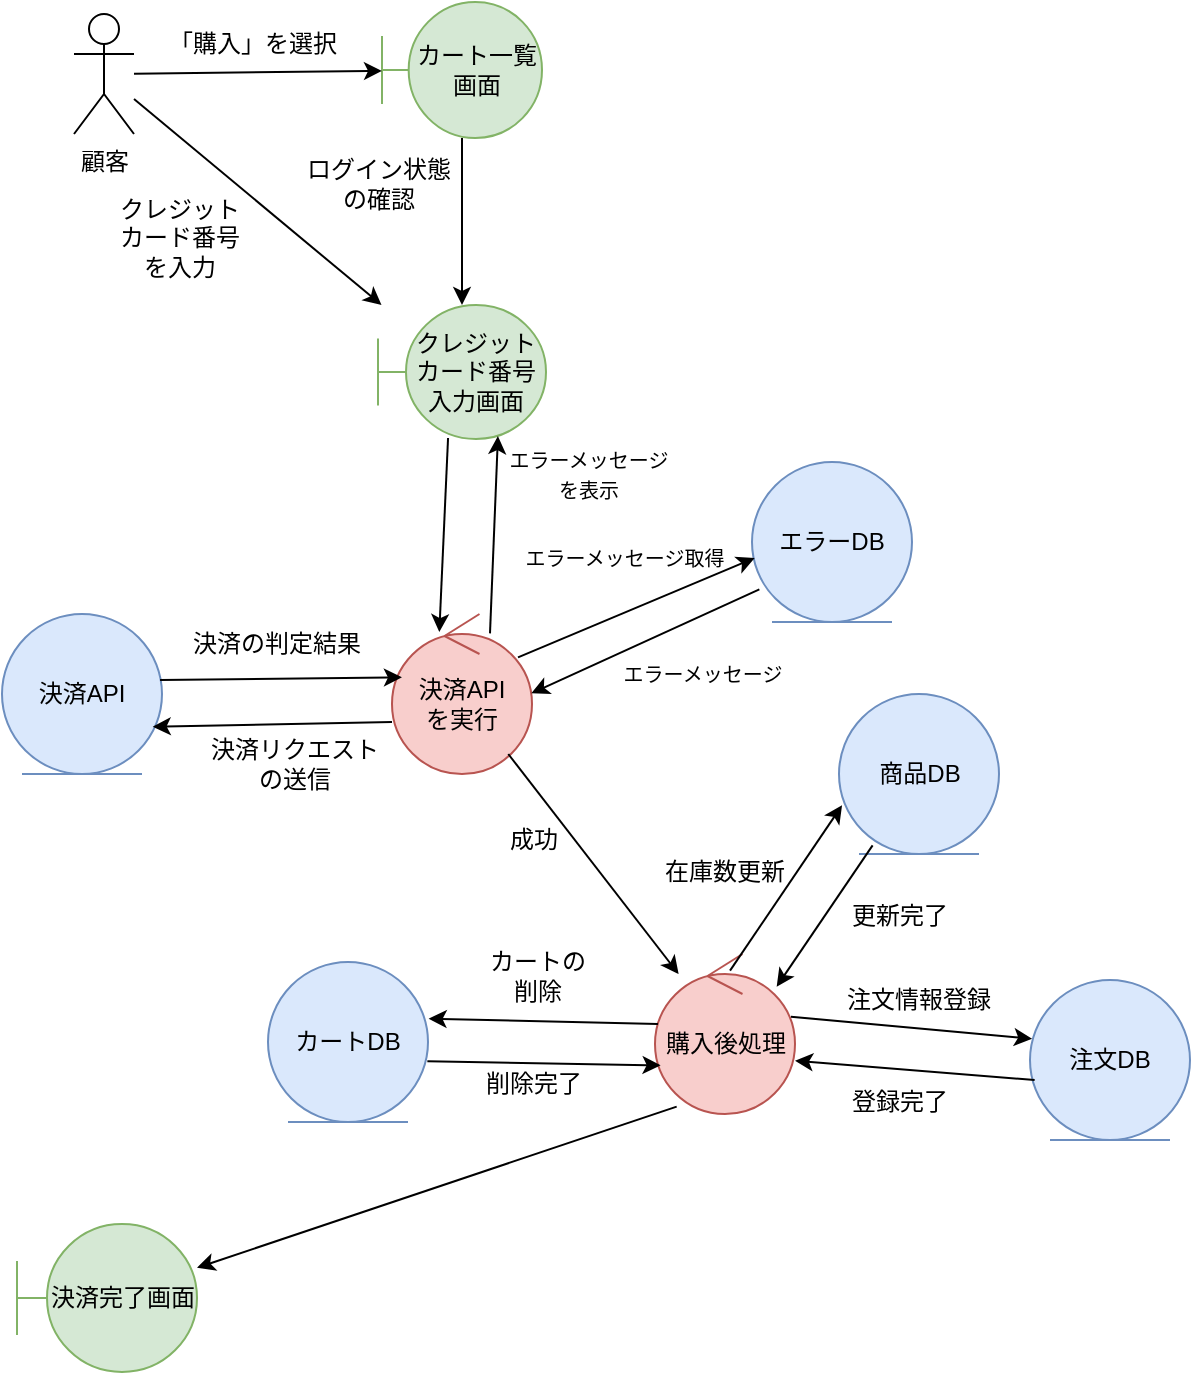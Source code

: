 <mxfile version="28.1.2">
  <diagram name="ページ1" id="lOJqmfj-AF2IGyaFZty9">
    <mxGraphModel dx="786" dy="516" grid="0" gridSize="10" guides="1" tooltips="1" connect="1" arrows="1" fold="1" page="1" pageScale="1" pageWidth="827" pageHeight="1169" background="#ffffff" math="0" shadow="0">
      <root>
        <mxCell id="0" />
        <mxCell id="1" parent="0" />
        <mxCell id="XFLWg0oDXKJBOEz6R7yy-1" value="顧客" style="shape=umlActor;verticalLabelPosition=bottom;verticalAlign=top;html=1;outlineConnect=0;" parent="1" vertex="1">
          <mxGeometry x="71" y="61" width="30" height="60" as="geometry" />
        </mxCell>
        <mxCell id="XFLWg0oDXKJBOEz6R7yy-2" value="カート一覧画面" style="shape=umlBoundary;whiteSpace=wrap;html=1;fillColor=#d5e8d4;strokeColor=#82b366;" parent="1" vertex="1">
          <mxGeometry x="225" y="55" width="80" height="68" as="geometry" />
        </mxCell>
        <mxCell id="XFLWg0oDXKJBOEz6R7yy-3" value="" style="endArrow=classic;html=1;rounded=0;" parent="1" source="XFLWg0oDXKJBOEz6R7yy-1" target="XFLWg0oDXKJBOEz6R7yy-2" edge="1">
          <mxGeometry width="50" height="50" relative="1" as="geometry">
            <mxPoint x="373" y="288" as="sourcePoint" />
            <mxPoint x="423" y="238" as="targetPoint" />
          </mxGeometry>
        </mxCell>
        <mxCell id="XFLWg0oDXKJBOEz6R7yy-8" value="「購入」を選択" style="text;html=1;align=center;verticalAlign=middle;whiteSpace=wrap;rounded=0;" parent="1" vertex="1">
          <mxGeometry x="115" y="61" width="91" height="30" as="geometry" />
        </mxCell>
        <mxCell id="XFLWg0oDXKJBOEz6R7yy-13" value="クレジットカード番号入力画面" style="shape=umlBoundary;whiteSpace=wrap;html=1;fillColor=#d5e8d4;strokeColor=#82b366;" parent="1" vertex="1">
          <mxGeometry x="223" y="206.5" width="84" height="67" as="geometry" />
        </mxCell>
        <mxCell id="XFLWg0oDXKJBOEz6R7yy-15" value="" style="endArrow=classic;html=1;rounded=0;" parent="1" source="XFLWg0oDXKJBOEz6R7yy-1" target="XFLWg0oDXKJBOEz6R7yy-13" edge="1">
          <mxGeometry width="50" height="50" relative="1" as="geometry">
            <mxPoint x="373" y="288" as="sourcePoint" />
            <mxPoint x="423" y="238" as="targetPoint" />
          </mxGeometry>
        </mxCell>
        <mxCell id="XFLWg0oDXKJBOEz6R7yy-22" value="クレジットカード番号を入力&lt;div&gt;&lt;br&gt;&lt;/div&gt;" style="text;html=1;align=center;verticalAlign=middle;whiteSpace=wrap;rounded=0;" parent="1" vertex="1">
          <mxGeometry x="89" y="168" width="70" height="24" as="geometry" />
        </mxCell>
        <mxCell id="XFLWg0oDXKJBOEz6R7yy-25" value="決済完了画面" style="shape=umlBoundary;whiteSpace=wrap;html=1;fillColor=#d5e8d4;strokeColor=#82b366;" parent="1" vertex="1">
          <mxGeometry x="42.5" y="666" width="90" height="74" as="geometry" />
        </mxCell>
        <mxCell id="R0NO8YylpcySPE67eW28-7" value="" style="endArrow=classic;html=1;rounded=0;" edge="1" parent="1" source="XFLWg0oDXKJBOEz6R7yy-2" target="XFLWg0oDXKJBOEz6R7yy-13">
          <mxGeometry width="50" height="50" relative="1" as="geometry">
            <mxPoint x="379" y="195" as="sourcePoint" />
            <mxPoint x="429" y="145" as="targetPoint" />
          </mxGeometry>
        </mxCell>
        <mxCell id="R0NO8YylpcySPE67eW28-8" value="ログイン状態の確認" style="text;html=1;align=center;verticalAlign=middle;whiteSpace=wrap;rounded=0;" vertex="1" parent="1">
          <mxGeometry x="185" y="131" width="77" height="30" as="geometry" />
        </mxCell>
        <mxCell id="R0NO8YylpcySPE67eW28-12" value="エラーDB" style="ellipse;shape=umlEntity;whiteSpace=wrap;html=1;fillColor=#dae8fc;strokeColor=#6c8ebf;" vertex="1" parent="1">
          <mxGeometry x="410" y="285" width="80" height="80" as="geometry" />
        </mxCell>
        <mxCell id="R0NO8YylpcySPE67eW28-13" value="カートDB" style="ellipse;shape=umlEntity;whiteSpace=wrap;html=1;fillColor=#dae8fc;strokeColor=#6c8ebf;" vertex="1" parent="1">
          <mxGeometry x="168" y="535" width="80" height="80" as="geometry" />
        </mxCell>
        <mxCell id="R0NO8YylpcySPE67eW28-14" value="注文DB" style="ellipse;shape=umlEntity;whiteSpace=wrap;html=1;fillColor=#dae8fc;strokeColor=#6c8ebf;" vertex="1" parent="1">
          <mxGeometry x="549" y="544" width="80" height="80" as="geometry" />
        </mxCell>
        <mxCell id="R0NO8YylpcySPE67eW28-15" value="商品DB" style="ellipse;shape=umlEntity;whiteSpace=wrap;html=1;fillColor=#dae8fc;strokeColor=#6c8ebf;" vertex="1" parent="1">
          <mxGeometry x="453.5" y="401" width="80" height="80" as="geometry" />
        </mxCell>
        <mxCell id="R0NO8YylpcySPE67eW28-19" value="&lt;font style=&quot;font-size: 10px;&quot;&gt;エラーメッセージを表示&lt;/font&gt;" style="text;html=1;align=center;verticalAlign=middle;whiteSpace=wrap;rounded=0;fillColor=default;" vertex="1" parent="1">
          <mxGeometry x="286" y="285" width="85" height="12" as="geometry" />
        </mxCell>
        <mxCell id="R0NO8YylpcySPE67eW28-26" value="購入後処理" style="ellipse;shape=umlControl;whiteSpace=wrap;html=1;fillColor=#f8cecc;strokeColor=#b85450;" vertex="1" parent="1">
          <mxGeometry x="361.5" y="531" width="70" height="80" as="geometry" />
        </mxCell>
        <mxCell id="R0NO8YylpcySPE67eW28-33" value="決済API" style="ellipse;shape=umlEntity;whiteSpace=wrap;html=1;fillColor=#dae8fc;strokeColor=#6c8ebf;" vertex="1" parent="1">
          <mxGeometry x="35" y="361" width="80" height="80" as="geometry" />
        </mxCell>
        <mxCell id="R0NO8YylpcySPE67eW28-35" value="決済API&lt;div&gt;を実行&lt;/div&gt;" style="ellipse;shape=umlControl;whiteSpace=wrap;html=1;fillColor=#f8cecc;strokeColor=#b85450;" vertex="1" parent="1">
          <mxGeometry x="230" y="361" width="70" height="80" as="geometry" />
        </mxCell>
        <mxCell id="R0NO8YylpcySPE67eW28-39" value="" style="endArrow=classic;html=1;rounded=0;exitX=0;exitY=0.675;exitDx=0;exitDy=0;exitPerimeter=0;entryX=0.942;entryY=0.704;entryDx=0;entryDy=0;entryPerimeter=0;" edge="1" parent="1" source="R0NO8YylpcySPE67eW28-35" target="R0NO8YylpcySPE67eW28-33">
          <mxGeometry width="50" height="50" relative="1" as="geometry">
            <mxPoint x="221" y="418" as="sourcePoint" />
            <mxPoint x="125" y="422" as="targetPoint" />
          </mxGeometry>
        </mxCell>
        <mxCell id="R0NO8YylpcySPE67eW28-40" value="" style="endArrow=classic;html=1;rounded=0;exitX=0.988;exitY=0.413;exitDx=0;exitDy=0;exitPerimeter=0;entryX=0.071;entryY=0.396;entryDx=0;entryDy=0;entryPerimeter=0;" edge="1" parent="1" source="R0NO8YylpcySPE67eW28-33" target="R0NO8YylpcySPE67eW28-35">
          <mxGeometry width="50" height="50" relative="1" as="geometry">
            <mxPoint x="118" y="392" as="sourcePoint" />
            <mxPoint x="230" y="392" as="targetPoint" />
          </mxGeometry>
        </mxCell>
        <mxCell id="R0NO8YylpcySPE67eW28-42" value="決済リクエストの送信" style="text;html=1;align=center;verticalAlign=middle;whiteSpace=wrap;rounded=0;" vertex="1" parent="1">
          <mxGeometry x="138" y="421" width="87" height="30" as="geometry" />
        </mxCell>
        <mxCell id="R0NO8YylpcySPE67eW28-43" value="決済の判定結果" style="text;html=1;align=center;verticalAlign=middle;whiteSpace=wrap;rounded=0;" vertex="1" parent="1">
          <mxGeometry x="126" y="361" width="93" height="30" as="geometry" />
        </mxCell>
        <mxCell id="R0NO8YylpcySPE67eW28-48" value="" style="endArrow=classic;html=1;rounded=0;exitX=0.9;exitY=0.271;exitDx=0;exitDy=0;exitPerimeter=0;entryX=0.017;entryY=0.6;entryDx=0;entryDy=0;entryPerimeter=0;" edge="1" parent="1" source="R0NO8YylpcySPE67eW28-35" target="R0NO8YylpcySPE67eW28-12">
          <mxGeometry width="50" height="50" relative="1" as="geometry">
            <mxPoint x="443" y="302.68" as="sourcePoint" />
            <mxPoint x="512" y="206" as="targetPoint" />
          </mxGeometry>
        </mxCell>
        <mxCell id="R0NO8YylpcySPE67eW28-49" value="" style="endArrow=classic;html=1;rounded=0;exitX=0.046;exitY=0.796;exitDx=0;exitDy=0;exitPerimeter=0;entryX=0.995;entryY=0.496;entryDx=0;entryDy=0;entryPerimeter=0;" edge="1" parent="1" source="R0NO8YylpcySPE67eW28-12" target="R0NO8YylpcySPE67eW28-35">
          <mxGeometry width="50" height="50" relative="1" as="geometry">
            <mxPoint x="533" y="257" as="sourcePoint" />
            <mxPoint x="454" y="319" as="targetPoint" />
          </mxGeometry>
        </mxCell>
        <mxCell id="R0NO8YylpcySPE67eW28-51" value="&lt;font style=&quot;font-size: 10px;&quot;&gt;エラーメッセージ取得&lt;/font&gt;" style="text;html=1;align=center;verticalAlign=middle;whiteSpace=wrap;rounded=0;fillColor=none;" vertex="1" parent="1">
          <mxGeometry x="283" y="318" width="127" height="30" as="geometry" />
        </mxCell>
        <mxCell id="R0NO8YylpcySPE67eW28-55" value="" style="endArrow=classic;html=1;rounded=0;exitX=0.417;exitY=0.993;exitDx=0;exitDy=0;exitPerimeter=0;entryX=0.338;entryY=0.113;entryDx=0;entryDy=0;entryPerimeter=0;" edge="1" parent="1" source="XFLWg0oDXKJBOEz6R7yy-13" target="R0NO8YylpcySPE67eW28-35">
          <mxGeometry width="50" height="50" relative="1" as="geometry">
            <mxPoint x="454" y="419" as="sourcePoint" />
            <mxPoint x="258" y="355" as="targetPoint" />
          </mxGeometry>
        </mxCell>
        <mxCell id="R0NO8YylpcySPE67eW28-56" value="" style="endArrow=classic;html=1;rounded=0;entryX=0.714;entryY=0.978;entryDx=0;entryDy=0;entryPerimeter=0;exitX=0.7;exitY=0.121;exitDx=0;exitDy=0;exitPerimeter=0;" edge="1" parent="1" source="R0NO8YylpcySPE67eW28-35" target="XFLWg0oDXKJBOEz6R7yy-13">
          <mxGeometry width="50" height="50" relative="1" as="geometry">
            <mxPoint x="454" y="419" as="sourcePoint" />
            <mxPoint x="504" y="369" as="targetPoint" />
          </mxGeometry>
        </mxCell>
        <mxCell id="R0NO8YylpcySPE67eW28-62" value="" style="endArrow=classic;html=1;rounded=0;" edge="1" parent="1" source="R0NO8YylpcySPE67eW28-35" target="R0NO8YylpcySPE67eW28-26">
          <mxGeometry width="50" height="50" relative="1" as="geometry">
            <mxPoint x="191" y="554" as="sourcePoint" />
            <mxPoint x="241" y="504" as="targetPoint" />
          </mxGeometry>
        </mxCell>
        <mxCell id="R0NO8YylpcySPE67eW28-64" value="" style="endArrow=classic;html=1;rounded=0;exitX=0.971;exitY=0.392;exitDx=0;exitDy=0;exitPerimeter=0;entryX=0.013;entryY=0.367;entryDx=0;entryDy=0;entryPerimeter=0;" edge="1" parent="1" source="R0NO8YylpcySPE67eW28-26" target="R0NO8YylpcySPE67eW28-14">
          <mxGeometry width="50" height="50" relative="1" as="geometry">
            <mxPoint x="451" y="554" as="sourcePoint" />
            <mxPoint x="486" y="527" as="targetPoint" />
          </mxGeometry>
        </mxCell>
        <mxCell id="R0NO8YylpcySPE67eW28-65" value="" style="endArrow=classic;html=1;rounded=0;entryX=1;entryY=0.667;entryDx=0;entryDy=0;entryPerimeter=0;exitX=0.029;exitY=0.625;exitDx=0;exitDy=0;exitPerimeter=0;" edge="1" parent="1" source="R0NO8YylpcySPE67eW28-14" target="R0NO8YylpcySPE67eW28-26">
          <mxGeometry width="50" height="50" relative="1" as="geometry">
            <mxPoint x="451" y="554" as="sourcePoint" />
            <mxPoint x="501" y="504" as="targetPoint" />
          </mxGeometry>
        </mxCell>
        <mxCell id="R0NO8YylpcySPE67eW28-66" value="注文情報登録" style="text;html=1;align=center;verticalAlign=middle;whiteSpace=wrap;rounded=0;" vertex="1" parent="1">
          <mxGeometry x="441" y="539" width="105" height="30" as="geometry" />
        </mxCell>
        <mxCell id="R0NO8YylpcySPE67eW28-68" value="" style="endArrow=classic;html=1;rounded=0;exitX=0.155;exitY=0.954;exitDx=0;exitDy=0;exitPerimeter=0;" edge="1" parent="1" source="R0NO8YylpcySPE67eW28-26" target="XFLWg0oDXKJBOEz6R7yy-25">
          <mxGeometry width="50" height="50" relative="1" as="geometry">
            <mxPoint x="451" y="454" as="sourcePoint" />
            <mxPoint x="315.647" y="670.743" as="targetPoint" />
          </mxGeometry>
        </mxCell>
        <mxCell id="R0NO8YylpcySPE67eW28-71" value="" style="endArrow=classic;html=1;rounded=0;exitX=0.021;exitY=0.438;exitDx=0;exitDy=0;exitPerimeter=0;entryX=1.004;entryY=0.354;entryDx=0;entryDy=0;entryPerimeter=0;" edge="1" parent="1" source="R0NO8YylpcySPE67eW28-26" target="R0NO8YylpcySPE67eW28-13">
          <mxGeometry width="50" height="50" relative="1" as="geometry">
            <mxPoint x="292" y="554" as="sourcePoint" />
            <mxPoint x="342" y="504" as="targetPoint" />
          </mxGeometry>
        </mxCell>
        <mxCell id="R0NO8YylpcySPE67eW28-72" value="" style="endArrow=classic;html=1;rounded=0;entryX=0.04;entryY=0.696;entryDx=0;entryDy=0;entryPerimeter=0;exitX=0.996;exitY=0.621;exitDx=0;exitDy=0;exitPerimeter=0;" edge="1" parent="1" source="R0NO8YylpcySPE67eW28-13" target="R0NO8YylpcySPE67eW28-26">
          <mxGeometry width="50" height="50" relative="1" as="geometry">
            <mxPoint x="292" y="554" as="sourcePoint" />
            <mxPoint x="342" y="504" as="targetPoint" />
          </mxGeometry>
        </mxCell>
        <mxCell id="R0NO8YylpcySPE67eW28-73" value="" style="endArrow=classic;html=1;rounded=0;entryX=0.019;entryY=0.696;entryDx=0;entryDy=0;entryPerimeter=0;exitX=0.536;exitY=0.104;exitDx=0;exitDy=0;exitPerimeter=0;" edge="1" parent="1" source="R0NO8YylpcySPE67eW28-26" target="R0NO8YylpcySPE67eW28-15">
          <mxGeometry width="50" height="50" relative="1" as="geometry">
            <mxPoint x="292" y="554" as="sourcePoint" />
            <mxPoint x="342" y="504" as="targetPoint" />
          </mxGeometry>
        </mxCell>
        <mxCell id="R0NO8YylpcySPE67eW28-74" value="" style="endArrow=classic;html=1;rounded=0;exitX=0.21;exitY=0.946;exitDx=0;exitDy=0;exitPerimeter=0;entryX=0.869;entryY=0.204;entryDx=0;entryDy=0;entryPerimeter=0;" edge="1" parent="1" source="R0NO8YylpcySPE67eW28-15" target="R0NO8YylpcySPE67eW28-26">
          <mxGeometry width="50" height="50" relative="1" as="geometry">
            <mxPoint x="292" y="554" as="sourcePoint" />
            <mxPoint x="523" y="503" as="targetPoint" />
          </mxGeometry>
        </mxCell>
        <mxCell id="R0NO8YylpcySPE67eW28-75" value="成功" style="text;html=1;align=center;verticalAlign=middle;whiteSpace=wrap;rounded=0;" vertex="1" parent="1">
          <mxGeometry x="271" y="459" width="60" height="30" as="geometry" />
        </mxCell>
        <mxCell id="R0NO8YylpcySPE67eW28-76" value="在庫数更新" style="text;html=1;align=center;verticalAlign=middle;whiteSpace=wrap;rounded=0;" vertex="1" parent="1">
          <mxGeometry x="365" y="475" width="63" height="30" as="geometry" />
        </mxCell>
        <mxCell id="R0NO8YylpcySPE67eW28-77" value="カートの削除" style="text;html=1;align=center;verticalAlign=middle;whiteSpace=wrap;rounded=0;" vertex="1" parent="1">
          <mxGeometry x="273" y="527" width="60" height="30" as="geometry" />
        </mxCell>
        <mxCell id="R0NO8YylpcySPE67eW28-78" value="&lt;font style=&quot;font-size: 10px;&quot;&gt;エラーメッセージ&lt;/font&gt;" style="text;html=1;align=center;verticalAlign=middle;whiteSpace=wrap;rounded=0;fillColor=none;" vertex="1" parent="1">
          <mxGeometry x="322" y="376" width="127" height="30" as="geometry" />
        </mxCell>
        <mxCell id="R0NO8YylpcySPE67eW28-80" value="削除完了" style="text;html=1;align=center;verticalAlign=middle;whiteSpace=wrap;rounded=0;" vertex="1" parent="1">
          <mxGeometry x="271" y="581" width="60" height="30" as="geometry" />
        </mxCell>
        <mxCell id="R0NO8YylpcySPE67eW28-81" value="登録完了" style="text;html=1;align=center;verticalAlign=middle;whiteSpace=wrap;rounded=0;" vertex="1" parent="1">
          <mxGeometry x="453.5" y="590" width="60" height="30" as="geometry" />
        </mxCell>
        <mxCell id="R0NO8YylpcySPE67eW28-82" value="更新完了" style="text;html=1;align=center;verticalAlign=middle;whiteSpace=wrap;rounded=0;" vertex="1" parent="1">
          <mxGeometry x="453.5" y="497" width="60" height="30" as="geometry" />
        </mxCell>
      </root>
    </mxGraphModel>
  </diagram>
</mxfile>

